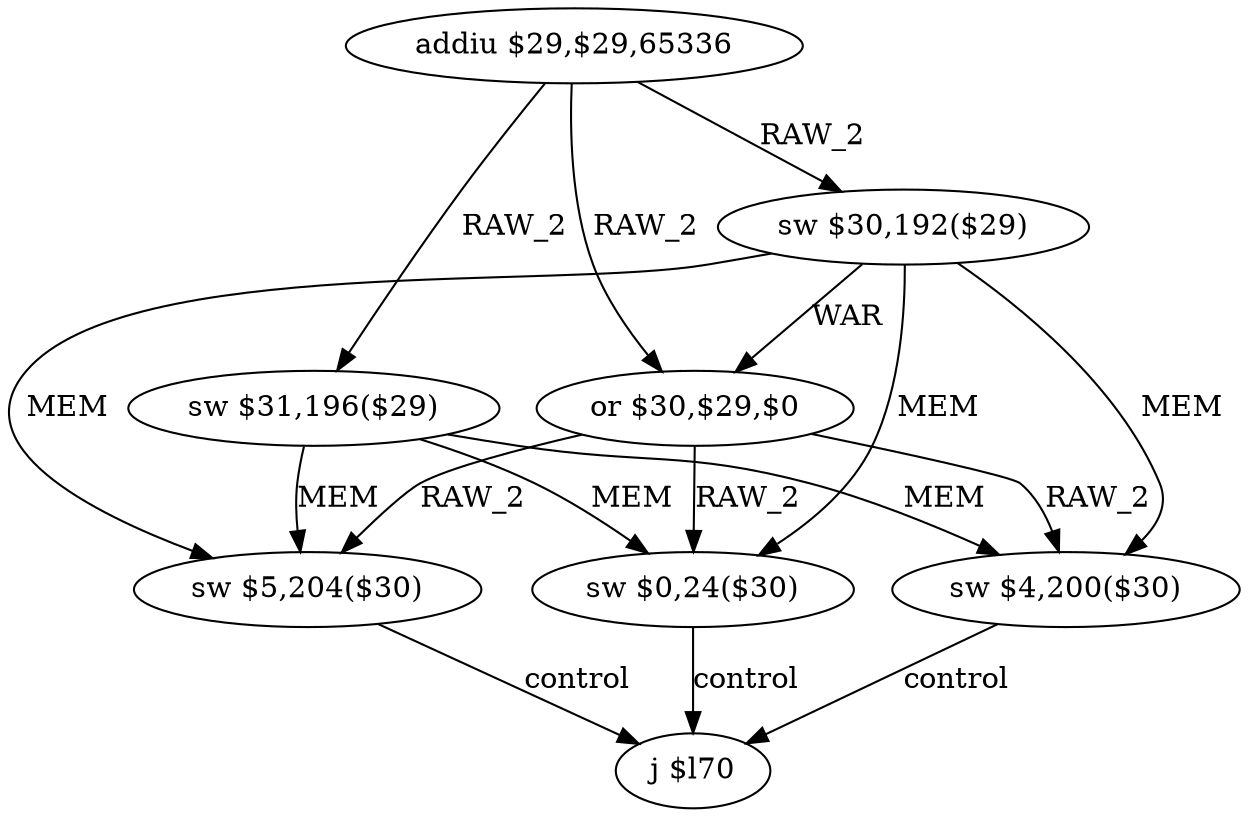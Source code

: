 digraph G1 {
node [shape = ellipse];
i0 [label = "addiu $29,$29,65336"] ;
i0 ->  i1 [label= "RAW_2"];
i0 ->  i2 [label= "RAW_2"];
i0 ->  i3 [label= "RAW_2"];
i1 [label = "sw $31,196($29)"] ;
i1 ->  i4 [label= "MEM"];
i1 ->  i5 [label= "MEM"];
i1 ->  i6 [label= "MEM"];
i4 [label = "sw $4,200($30)"] ;
i4 ->  i7 [label= "control"];
i7 [label = "j $l70"] ;
i5 [label = "sw $5,204($30)"] ;
i5 ->  i7 [label= "control"];
i6 [label = "sw $0,24($30)"] ;
i6 ->  i7 [label= "control"];
i2 [label = "sw $30,192($29)"] ;
i2 ->  i3 [label= "WAR"];
i2 ->  i4 [label= "MEM"];
i2 ->  i5 [label= "MEM"];
i2 ->  i6 [label= "MEM"];
i3 [label = "or $30,$29,$0"] ;
i3 ->  i4 [label= "RAW_2"];
i3 ->  i5 [label= "RAW_2"];
i3 ->  i6 [label= "RAW_2"];
}
